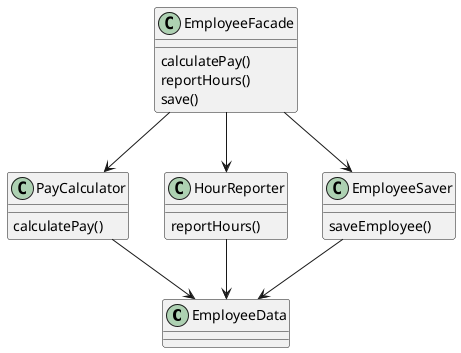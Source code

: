 @startuml
class EmployeeData

class PayCalculator
PayCalculator : calculatePay()

class HourReporter
HourReporter : reportHours()

class EmployeeSaver
EmployeeSaver : saveEmployee()

class EmployeeFacade
EmployeeFacade : calculatePay()
EmployeeFacade : reportHours()
EmployeeFacade : save()

PayCalculator --> EmployeeData
HourReporter --> EmployeeData
EmployeeSaver --> EmployeeData
EmployeeFacade --> PayCalculator
EmployeeFacade --> HourReporter
EmployeeFacade --> EmployeeSaver
@enduml
